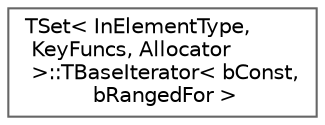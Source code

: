 digraph "Graphical Class Hierarchy"
{
 // INTERACTIVE_SVG=YES
 // LATEX_PDF_SIZE
  bgcolor="transparent";
  edge [fontname=Helvetica,fontsize=10,labelfontname=Helvetica,labelfontsize=10];
  node [fontname=Helvetica,fontsize=10,shape=box,height=0.2,width=0.4];
  rankdir="LR";
  Node0 [id="Node000000",label="TSet\< InElementType,\l KeyFuncs, Allocator\l \>::TBaseIterator\< bConst,\l bRangedFor \>",height=0.2,width=0.4,color="grey40", fillcolor="white", style="filled",URL="$dd/d2d/classTSet_1_1TBaseIterator.html",tooltip="The base type of whole set iterators."];
}
